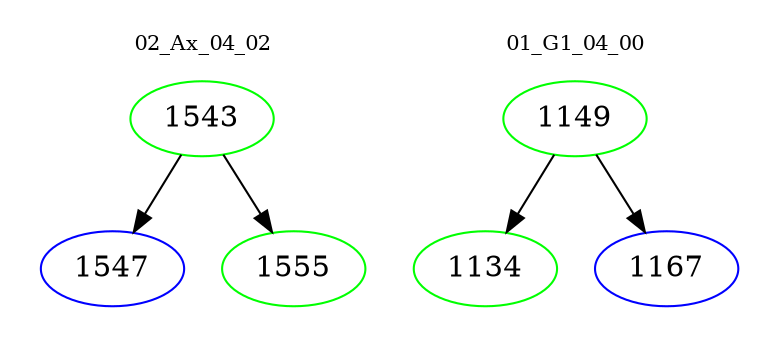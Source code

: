 digraph{
subgraph cluster_0 {
color = white
label = "02_Ax_04_02";
fontsize=10;
T0_1543 [label="1543", color="green"]
T0_1543 -> T0_1547 [color="black"]
T0_1547 [label="1547", color="blue"]
T0_1543 -> T0_1555 [color="black"]
T0_1555 [label="1555", color="green"]
}
subgraph cluster_1 {
color = white
label = "01_G1_04_00";
fontsize=10;
T1_1149 [label="1149", color="green"]
T1_1149 -> T1_1134 [color="black"]
T1_1134 [label="1134", color="green"]
T1_1149 -> T1_1167 [color="black"]
T1_1167 [label="1167", color="blue"]
}
}
